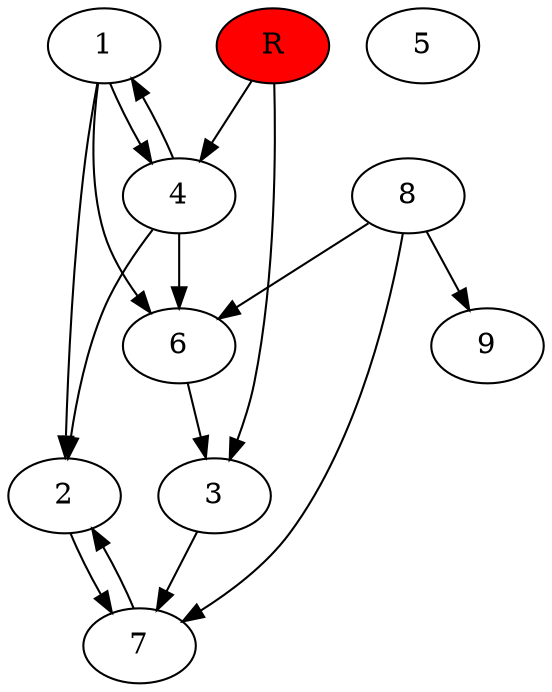 digraph prb29788 {
	1
	2
	3
	4
	5
	6
	7
	8
	R [fillcolor="#ff0000" style=filled]
	1 -> 2
	1 -> 4
	1 -> 6
	2 -> 7
	3 -> 7
	4 -> 1
	4 -> 2
	4 -> 6
	6 -> 3
	7 -> 2
	8 -> 6
	8 -> 7
	8 -> 9
	R -> 3
	R -> 4
}
